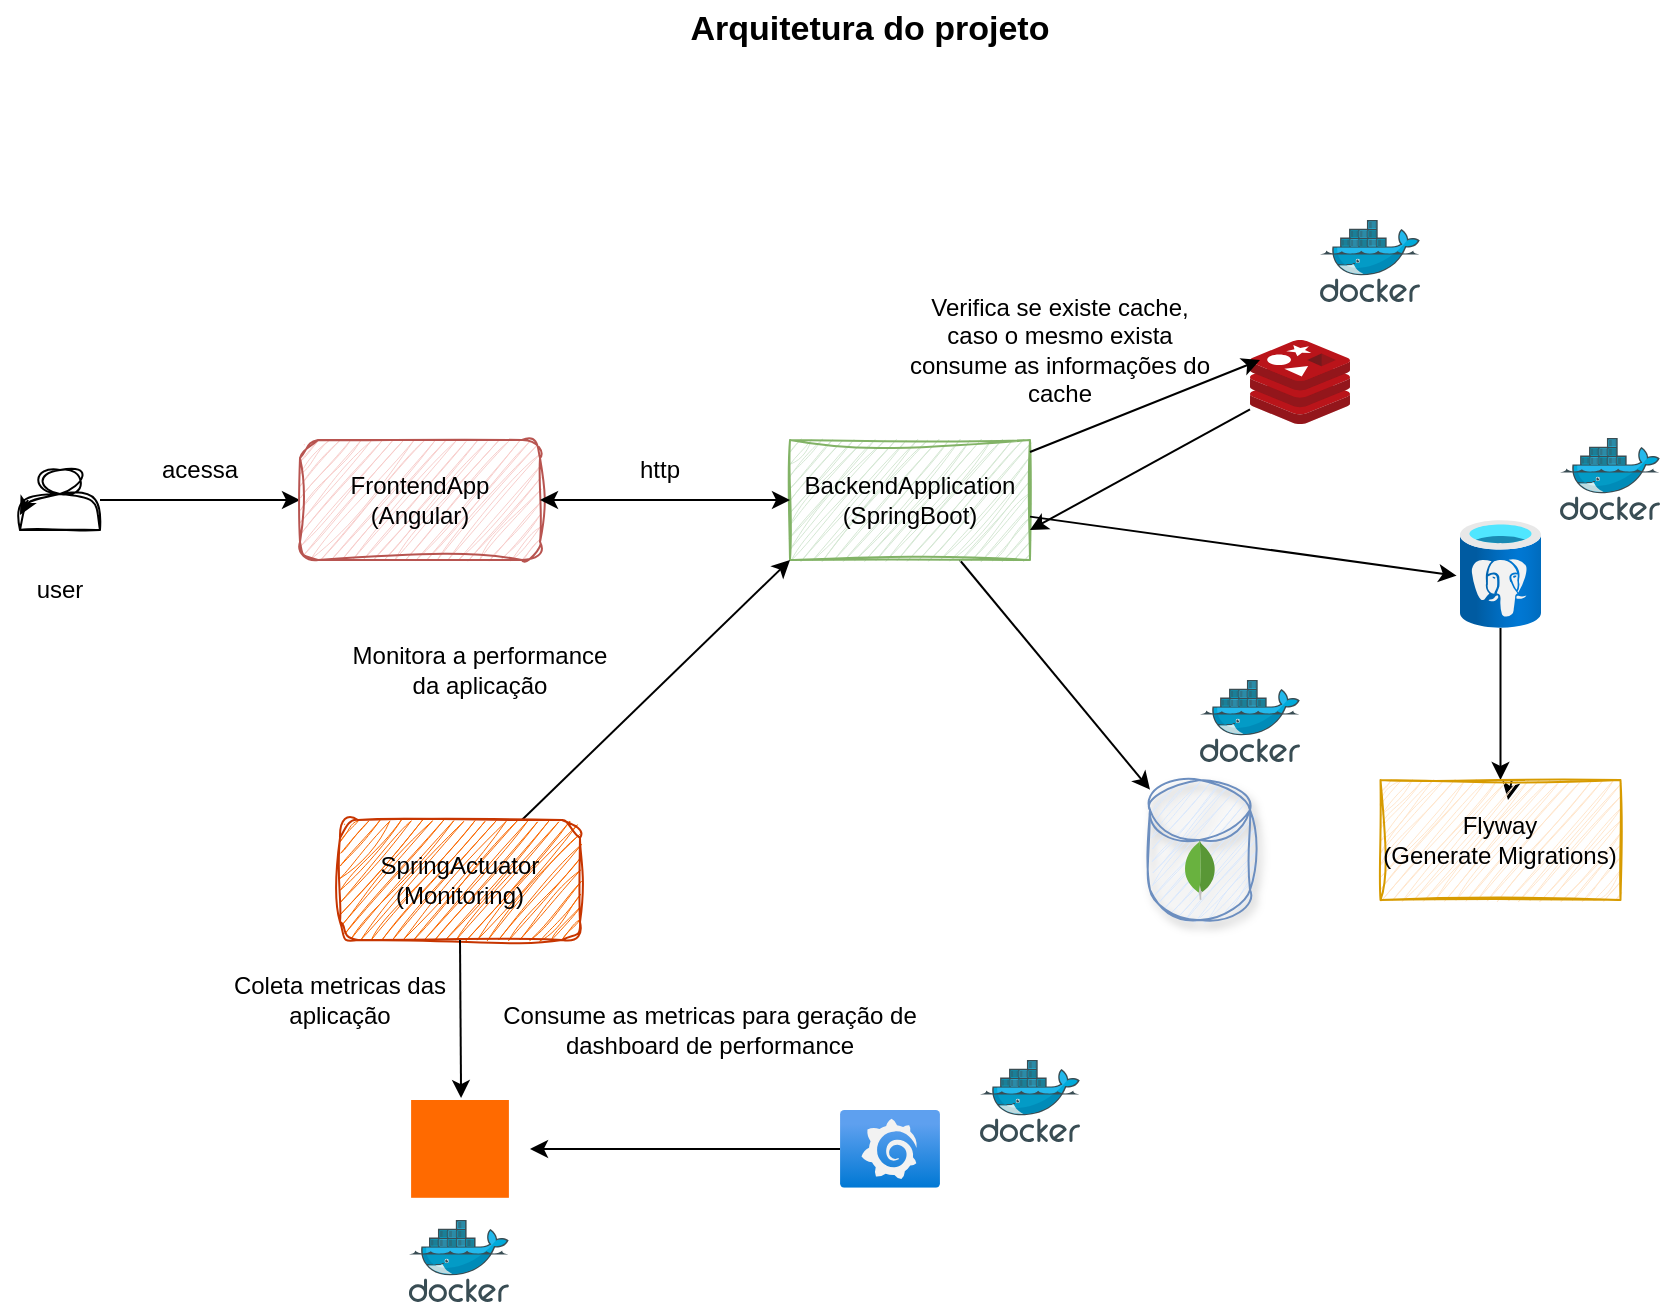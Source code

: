 <mxfile>
    <diagram id="NbaGZIaMYxj0_IyiXkjo" name="Page-1">
        <mxGraphModel dx="1051" dy="795" grid="1" gridSize="10" guides="1" tooltips="1" connect="1" arrows="1" fold="1" page="1" pageScale="1" pageWidth="850" pageHeight="1100" math="0" shadow="0">
            <root>
                <mxCell id="0"/>
                <mxCell id="1" parent="0"/>
                <mxCell id="2" value="&lt;span style=&quot;font-size: 17px;&quot;&gt;&lt;b&gt;Arquitetura do projeto&lt;/b&gt;&lt;/span&gt;" style="text;html=1;align=center;verticalAlign=middle;whiteSpace=wrap;rounded=0;" parent="1" vertex="1">
                    <mxGeometry x="340" y="50" width="250" height="30" as="geometry"/>
                </mxCell>
                <mxCell id="29" style="edgeStyle=none;html=1;orthogonalLoop=0;" parent="1" source="25" target="27" edge="1">
                    <mxGeometry relative="1" as="geometry"/>
                </mxCell>
                <mxCell id="25" value="" style="shape=actor;whiteSpace=wrap;html=1;sketch=1;curveFitting=1;jiggle=2;" parent="1" vertex="1">
                    <mxGeometry x="40" y="285" width="40" height="30" as="geometry"/>
                </mxCell>
                <mxCell id="26" value="user" style="text;html=1;align=center;verticalAlign=middle;whiteSpace=wrap;rounded=0;" parent="1" vertex="1">
                    <mxGeometry x="30" y="330" width="60" height="30" as="geometry"/>
                </mxCell>
                <mxCell id="27" value="FrontendApp&lt;br&gt;(Angular)" style="rounded=1;whiteSpace=wrap;html=1;fillColor=#f8cecc;strokeColor=#b85450;sketch=1;curveFitting=1;jiggle=2;" parent="1" vertex="1">
                    <mxGeometry x="180" y="270" width="120" height="60" as="geometry"/>
                </mxCell>
                <mxCell id="28" style="edgeStyle=none;html=1;exitX=0.1;exitY=0.5;exitDx=0;exitDy=0;exitPerimeter=0;entryX=0;entryY=0.75;entryDx=0;entryDy=0;" parent="1" source="25" target="25" edge="1">
                    <mxGeometry relative="1" as="geometry"/>
                </mxCell>
                <mxCell id="30" value="acessa" style="text;html=1;align=center;verticalAlign=middle;whiteSpace=wrap;rounded=0;" parent="1" vertex="1">
                    <mxGeometry x="100" y="270" width="60" height="30" as="geometry"/>
                </mxCell>
                <mxCell id="63" style="edgeStyle=none;html=1;" parent="1" source="31" target="38" edge="1">
                    <mxGeometry relative="1" as="geometry"/>
                </mxCell>
                <mxCell id="31" value="BackendApplication&lt;br&gt;(SpringBoot)" style="rounded=0;whiteSpace=wrap;html=1;sketch=1;curveFitting=1;jiggle=2;fillColor=#d5e8d4;strokeColor=#82b366;" parent="1" vertex="1">
                    <mxGeometry x="425" y="270" width="120" height="60" as="geometry"/>
                </mxCell>
                <mxCell id="32" value="http" style="text;html=1;align=center;verticalAlign=middle;whiteSpace=wrap;rounded=0;" parent="1" vertex="1">
                    <mxGeometry x="330" y="270" width="60" height="30" as="geometry"/>
                </mxCell>
                <mxCell id="33" value="" style="endArrow=classic;startArrow=classic;html=1;entryX=0;entryY=0.5;entryDx=0;entryDy=0;exitX=1;exitY=0.5;exitDx=0;exitDy=0;" parent="1" source="27" target="31" edge="1">
                    <mxGeometry width="50" height="50" relative="1" as="geometry">
                        <mxPoint x="300" y="310" as="sourcePoint"/>
                        <mxPoint x="350" y="260" as="targetPoint"/>
                    </mxGeometry>
                </mxCell>
                <mxCell id="34" value="" style="image;sketch=0;aspect=fixed;html=1;points=[];align=center;fontSize=12;image=img/lib/mscae/Cache_Redis_Product.svg;" parent="1" vertex="1">
                    <mxGeometry x="655" y="220" width="50" height="42" as="geometry"/>
                </mxCell>
                <mxCell id="37" value="" style="image;aspect=fixed;html=1;points=[];align=center;fontSize=12;image=img/lib/azure2/databases/Azure_Database_PostgreSQL_Server.svg;" parent="1" vertex="1">
                    <mxGeometry x="760" y="310" width="40.5" height="54" as="geometry"/>
                </mxCell>
                <mxCell id="45" value="Verifica se existe cache,&lt;br&gt;&lt;div&gt;caso o mesmo exista consume as informações do cache&lt;/div&gt;" style="text;html=1;align=center;verticalAlign=middle;whiteSpace=wrap;rounded=0;" parent="1" vertex="1">
                    <mxGeometry x="480" y="210" width="160" height="30" as="geometry"/>
                </mxCell>
                <mxCell id="46" value="" style="group" parent="1" vertex="1" connectable="0">
                    <mxGeometry x="605" y="440" width="60" height="80" as="geometry"/>
                </mxCell>
                <mxCell id="38" value="" style="shape=cylinder3;whiteSpace=wrap;html=1;boundedLbl=1;backgroundOutline=1;size=15;fillColor=#dae8fc;strokeColor=#6c8ebf;shadow=1;sketch=1;curveFitting=1;jiggle=2;" parent="46" vertex="1">
                    <mxGeometry width="50" height="70" as="geometry"/>
                </mxCell>
                <mxCell id="41" value="" style="dashed=0;outlineConnect=0;html=1;align=center;labelPosition=center;verticalLabelPosition=bottom;verticalAlign=top;shape=mxgraph.weblogos.mongodb" parent="46" vertex="1">
                    <mxGeometry x="17" y="30" width="16" height="30" as="geometry"/>
                </mxCell>
                <mxCell id="48" style="edgeStyle=none;html=1;" parent="1" source="42" edge="1">
                    <mxGeometry relative="1" as="geometry">
                        <mxPoint x="784" y="450" as="targetPoint"/>
                    </mxGeometry>
                </mxCell>
                <mxCell id="78" style="edgeStyle=none;html=1;entryX=0;entryY=1;entryDx=0;entryDy=0;" parent="1" source="53" target="31" edge="1">
                    <mxGeometry relative="1" as="geometry"/>
                </mxCell>
                <mxCell id="53" value="SpringActuator&lt;br&gt;(Monitoring)" style="rounded=1;whiteSpace=wrap;html=1;fillColor=#fa6800;fontColor=#000000;strokeColor=#C73500;sketch=1;curveFitting=1;jiggle=2;" parent="1" vertex="1">
                    <mxGeometry x="200" y="460" width="120" height="60" as="geometry"/>
                </mxCell>
                <mxCell id="54" style="edgeStyle=none;html=1;entryX=0.1;entryY=0.238;entryDx=0;entryDy=0;entryPerimeter=0;" parent="1" source="31" target="34" edge="1">
                    <mxGeometry relative="1" as="geometry"/>
                </mxCell>
                <mxCell id="56" style="edgeStyle=none;html=1;entryX=-0.042;entryY=0.516;entryDx=0;entryDy=0;entryPerimeter=0;" parent="1" source="31" target="37" edge="1">
                    <mxGeometry relative="1" as="geometry"/>
                </mxCell>
                <mxCell id="55" style="edgeStyle=none;html=1;entryX=1;entryY=0.75;entryDx=0;entryDy=0;" parent="1" source="34" target="31" edge="1">
                    <mxGeometry relative="1" as="geometry"/>
                </mxCell>
                <mxCell id="59" value="" style="image;sketch=0;aspect=fixed;html=1;points=[];align=center;fontSize=12;image=img/lib/mscae/Docker.svg;" parent="1" vertex="1">
                    <mxGeometry x="690" y="160" width="50" height="41" as="geometry"/>
                </mxCell>
                <mxCell id="61" value="" style="edgeStyle=none;html=1;" parent="1" source="37" target="42" edge="1">
                    <mxGeometry relative="1" as="geometry">
                        <mxPoint x="781" y="364" as="sourcePoint"/>
                        <mxPoint x="784" y="450" as="targetPoint"/>
                    </mxGeometry>
                </mxCell>
                <mxCell id="42" value="Flyway&lt;br&gt;(Generate Migrations)" style="rounded=0;whiteSpace=wrap;html=1;fillColor=#ffe6cc;strokeColor=#d79b00;sketch=1;curveFitting=1;jiggle=2;" parent="1" vertex="1">
                    <mxGeometry x="720.25" y="440" width="120" height="60" as="geometry"/>
                </mxCell>
                <mxCell id="62" value="" style="image;sketch=0;aspect=fixed;html=1;points=[];align=center;fontSize=12;image=img/lib/mscae/Docker.svg;" parent="1" vertex="1">
                    <mxGeometry x="810" y="269" width="50" height="41" as="geometry"/>
                </mxCell>
                <mxCell id="65" value="" style="image;sketch=0;aspect=fixed;html=1;points=[];align=center;fontSize=12;image=img/lib/mscae/Docker.svg;" parent="1" vertex="1">
                    <mxGeometry x="630" y="390" width="50" height="41" as="geometry"/>
                </mxCell>
                <mxCell id="67" value="" style="points=[];aspect=fixed;html=1;align=center;shadow=0;dashed=0;fillColor=#FF6A00;strokeColor=none;shape=mxgraph.alibaba_cloud.prometheus;" parent="1" vertex="1">
                    <mxGeometry x="235.55" y="600" width="48.9" height="48.9" as="geometry"/>
                </mxCell>
                <mxCell id="69" style="edgeStyle=none;html=1;entryX=0.511;entryY=-0.02;entryDx=0;entryDy=0;entryPerimeter=0;exitX=0.5;exitY=1;exitDx=0;exitDy=0;" parent="1" source="53" target="67" edge="1">
                    <mxGeometry relative="1" as="geometry"/>
                </mxCell>
                <mxCell id="70" value="Coleta metricas das aplicação" style="text;html=1;align=center;verticalAlign=middle;whiteSpace=wrap;rounded=0;" parent="1" vertex="1">
                    <mxGeometry x="140" y="535" width="120" height="30" as="geometry"/>
                </mxCell>
                <mxCell id="71" value="" style="image;sketch=0;aspect=fixed;html=1;points=[];align=center;fontSize=12;image=img/lib/mscae/Docker.svg;" parent="1" vertex="1">
                    <mxGeometry x="234.45" y="660" width="50" height="41" as="geometry"/>
                </mxCell>
                <mxCell id="74" style="edgeStyle=none;html=1;entryX=1;entryY=0.5;entryDx=0;entryDy=0;" parent="1" source="72" edge="1">
                    <mxGeometry relative="1" as="geometry">
                        <mxPoint x="295" y="624.45" as="targetPoint"/>
                    </mxGeometry>
                </mxCell>
                <mxCell id="72" value="" style="image;aspect=fixed;html=1;points=[];align=center;fontSize=12;image=img/lib/azure2/other/Grafana.svg;" parent="1" vertex="1">
                    <mxGeometry x="450" y="605.04" width="50" height="38.83" as="geometry"/>
                </mxCell>
                <mxCell id="75" value="Consume as metricas para geração de dashboard de performance" style="text;html=1;align=center;verticalAlign=middle;whiteSpace=wrap;rounded=0;" parent="1" vertex="1">
                    <mxGeometry x="270" y="550" width="230" height="30" as="geometry"/>
                </mxCell>
                <mxCell id="76" value="Monitora a performance da aplicação" style="text;html=1;align=center;verticalAlign=middle;whiteSpace=wrap;rounded=0;" parent="1" vertex="1">
                    <mxGeometry x="200" y="370" width="140" height="30" as="geometry"/>
                </mxCell>
                <mxCell id="79" value="" style="image;sketch=0;aspect=fixed;html=1;points=[];align=center;fontSize=12;image=img/lib/mscae/Docker.svg;" parent="1" vertex="1">
                    <mxGeometry x="520" y="580" width="50" height="41" as="geometry"/>
                </mxCell>
            </root>
        </mxGraphModel>
    </diagram>
</mxfile>